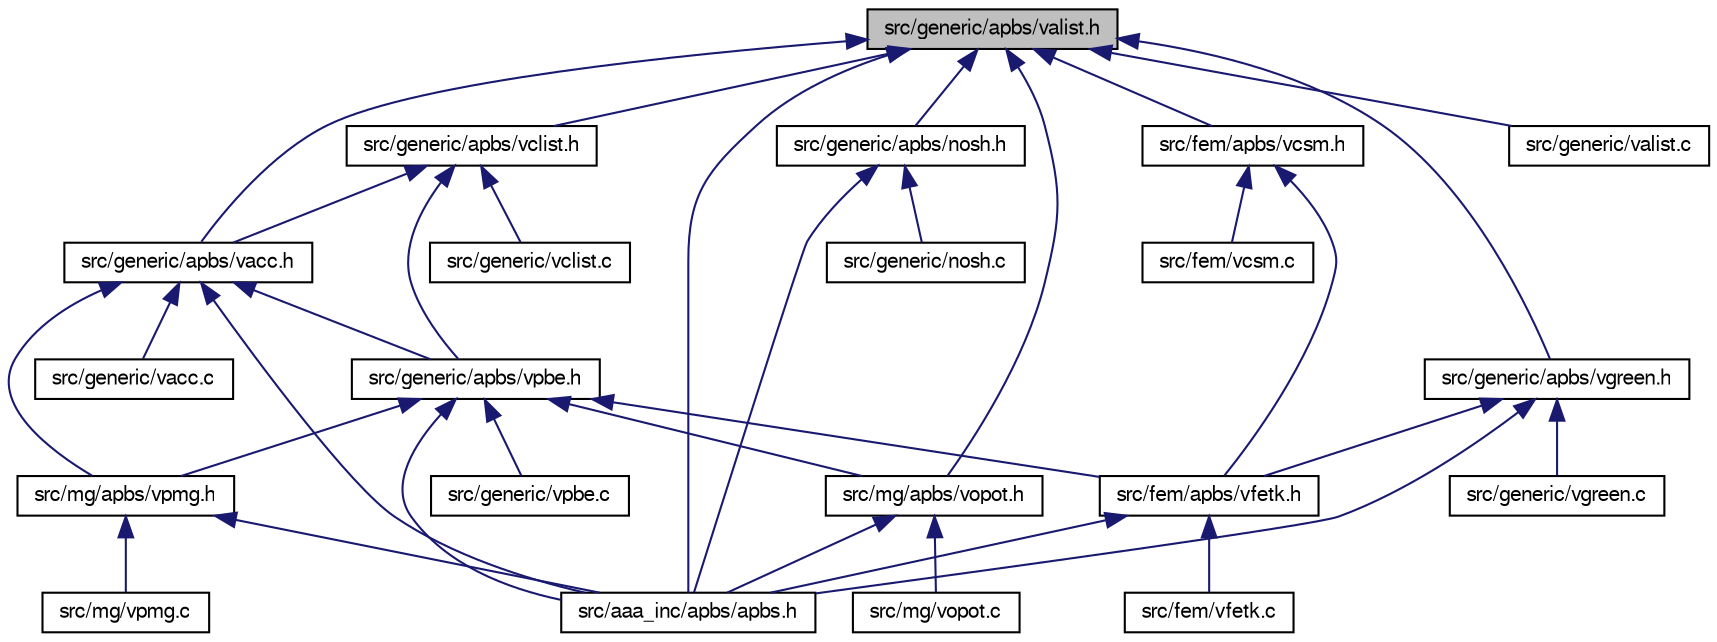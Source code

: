 digraph "src/generic/apbs/valist.h"
{
  edge [fontname="FreeSans",fontsize="10",labelfontname="FreeSans",labelfontsize="10"];
  node [fontname="FreeSans",fontsize="10",shape=record];
  Node1 [label="src/generic/apbs/valist.h",height=0.2,width=0.4,color="black", fillcolor="grey75", style="filled" fontcolor="black"];
  Node1 -> Node2 [dir="back",color="midnightblue",fontsize="10",style="solid",fontname="FreeSans"];
  Node2 [label="src/aaa_inc/apbs/apbs.h",height=0.2,width=0.4,color="black", fillcolor="white", style="filled",URL="$apbs_8h.html",tooltip="Top-level header for APBS."];
  Node1 -> Node3 [dir="back",color="midnightblue",fontsize="10",style="solid",fontname="FreeSans"];
  Node3 [label="src/fem/apbs/vcsm.h",height=0.2,width=0.4,color="black", fillcolor="white", style="filled",URL="$vcsm_8h.html",tooltip="Contains declarations for the Vcsm class."];
  Node3 -> Node4 [dir="back",color="midnightblue",fontsize="10",style="solid",fontname="FreeSans"];
  Node4 [label="src/fem/apbs/vfetk.h",height=0.2,width=0.4,color="black", fillcolor="white", style="filled",URL="$vfetk_8h.html",tooltip="Contains declarations for class Vfetk."];
  Node4 -> Node2 [dir="back",color="midnightblue",fontsize="10",style="solid",fontname="FreeSans"];
  Node4 -> Node5 [dir="back",color="midnightblue",fontsize="10",style="solid",fontname="FreeSans"];
  Node5 [label="src/fem/vfetk.c",height=0.2,width=0.4,color="black", fillcolor="white", style="filled",URL="$vfetk_8c.html",tooltip="Class Vfetk methods."];
  Node3 -> Node6 [dir="back",color="midnightblue",fontsize="10",style="solid",fontname="FreeSans"];
  Node6 [label="src/fem/vcsm.c",height=0.2,width=0.4,color="black", fillcolor="white", style="filled",URL="$vcsm_8c.html",tooltip="Class Vcsm methods."];
  Node1 -> Node7 [dir="back",color="midnightblue",fontsize="10",style="solid",fontname="FreeSans"];
  Node7 [label="src/generic/apbs/nosh.h",height=0.2,width=0.4,color="black", fillcolor="white", style="filled",URL="$nosh_8h.html",tooltip="Contains declarations for class NOsh."];
  Node7 -> Node2 [dir="back",color="midnightblue",fontsize="10",style="solid",fontname="FreeSans"];
  Node7 -> Node8 [dir="back",color="midnightblue",fontsize="10",style="solid",fontname="FreeSans"];
  Node8 [label="src/generic/nosh.c",height=0.2,width=0.4,color="black", fillcolor="white", style="filled",URL="$nosh_8c.html",tooltip="Class NOsh methods."];
  Node1 -> Node9 [dir="back",color="midnightblue",fontsize="10",style="solid",fontname="FreeSans"];
  Node9 [label="src/generic/apbs/vacc.h",height=0.2,width=0.4,color="black", fillcolor="white", style="filled",URL="$vacc_8h.html",tooltip="Contains declarations for class Vacc."];
  Node9 -> Node2 [dir="back",color="midnightblue",fontsize="10",style="solid",fontname="FreeSans"];
  Node9 -> Node10 [dir="back",color="midnightblue",fontsize="10",style="solid",fontname="FreeSans"];
  Node10 [label="src/generic/apbs/vpbe.h",height=0.2,width=0.4,color="black", fillcolor="white", style="filled",URL="$vpbe_8h.html",tooltip="Contains declarations for class Vpbe."];
  Node10 -> Node2 [dir="back",color="midnightblue",fontsize="10",style="solid",fontname="FreeSans"];
  Node10 -> Node4 [dir="back",color="midnightblue",fontsize="10",style="solid",fontname="FreeSans"];
  Node10 -> Node11 [dir="back",color="midnightblue",fontsize="10",style="solid",fontname="FreeSans"];
  Node11 [label="src/generic/vpbe.c",height=0.2,width=0.4,color="black", fillcolor="white", style="filled",URL="$vpbe_8c.html",tooltip="Class Vpbe methods."];
  Node10 -> Node12 [dir="back",color="midnightblue",fontsize="10",style="solid",fontname="FreeSans"];
  Node12 [label="src/mg/apbs/vopot.h",height=0.2,width=0.4,color="black", fillcolor="white", style="filled",URL="$vopot_8h.html",tooltip="Potential oracle for Cartesian mesh data."];
  Node12 -> Node2 [dir="back",color="midnightblue",fontsize="10",style="solid",fontname="FreeSans"];
  Node12 -> Node13 [dir="back",color="midnightblue",fontsize="10",style="solid",fontname="FreeSans"];
  Node13 [label="src/mg/vopot.c",height=0.2,width=0.4,color="black", fillcolor="white", style="filled",URL="$vopot_8c.html",tooltip="Class Vopot methods."];
  Node10 -> Node14 [dir="back",color="midnightblue",fontsize="10",style="solid",fontname="FreeSans"];
  Node14 [label="src/mg/apbs/vpmg.h",height=0.2,width=0.4,color="black", fillcolor="white", style="filled",URL="$vpmg_8h.html",tooltip="Contains declarations for class Vpmg."];
  Node14 -> Node2 [dir="back",color="midnightblue",fontsize="10",style="solid",fontname="FreeSans"];
  Node14 -> Node15 [dir="back",color="midnightblue",fontsize="10",style="solid",fontname="FreeSans"];
  Node15 [label="src/mg/vpmg.c",height=0.2,width=0.4,color="black", fillcolor="white", style="filled",URL="$vpmg_8c.html",tooltip="Class Vpmg methods."];
  Node9 -> Node16 [dir="back",color="midnightblue",fontsize="10",style="solid",fontname="FreeSans"];
  Node16 [label="src/generic/vacc.c",height=0.2,width=0.4,color="black", fillcolor="white", style="filled",URL="$vacc_8c.html",tooltip="Class Vacc methods."];
  Node9 -> Node14 [dir="back",color="midnightblue",fontsize="10",style="solid",fontname="FreeSans"];
  Node1 -> Node17 [dir="back",color="midnightblue",fontsize="10",style="solid",fontname="FreeSans"];
  Node17 [label="src/generic/apbs/vclist.h",height=0.2,width=0.4,color="black", fillcolor="white", style="filled",URL="$vclist_8h.html",tooltip="Contains declarations for class Vclist."];
  Node17 -> Node9 [dir="back",color="midnightblue",fontsize="10",style="solid",fontname="FreeSans"];
  Node17 -> Node10 [dir="back",color="midnightblue",fontsize="10",style="solid",fontname="FreeSans"];
  Node17 -> Node18 [dir="back",color="midnightblue",fontsize="10",style="solid",fontname="FreeSans"];
  Node18 [label="src/generic/vclist.c",height=0.2,width=0.4,color="black", fillcolor="white", style="filled",URL="$vclist_8c.html",tooltip="Class Vclist methods."];
  Node1 -> Node19 [dir="back",color="midnightblue",fontsize="10",style="solid",fontname="FreeSans"];
  Node19 [label="src/generic/apbs/vgreen.h",height=0.2,width=0.4,color="black", fillcolor="white", style="filled",URL="$vgreen_8h.html",tooltip="Contains declarations for class Vgreen."];
  Node19 -> Node2 [dir="back",color="midnightblue",fontsize="10",style="solid",fontname="FreeSans"];
  Node19 -> Node4 [dir="back",color="midnightblue",fontsize="10",style="solid",fontname="FreeSans"];
  Node19 -> Node20 [dir="back",color="midnightblue",fontsize="10",style="solid",fontname="FreeSans"];
  Node20 [label="src/generic/vgreen.c",height=0.2,width=0.4,color="black", fillcolor="white", style="filled",URL="$vgreen_8c.html",tooltip="Class Vgreen methods."];
  Node1 -> Node21 [dir="back",color="midnightblue",fontsize="10",style="solid",fontname="FreeSans"];
  Node21 [label="src/generic/valist.c",height=0.2,width=0.4,color="black", fillcolor="white", style="filled",URL="$valist_8c.html",tooltip="Class Valist methods."];
  Node1 -> Node12 [dir="back",color="midnightblue",fontsize="10",style="solid",fontname="FreeSans"];
}
